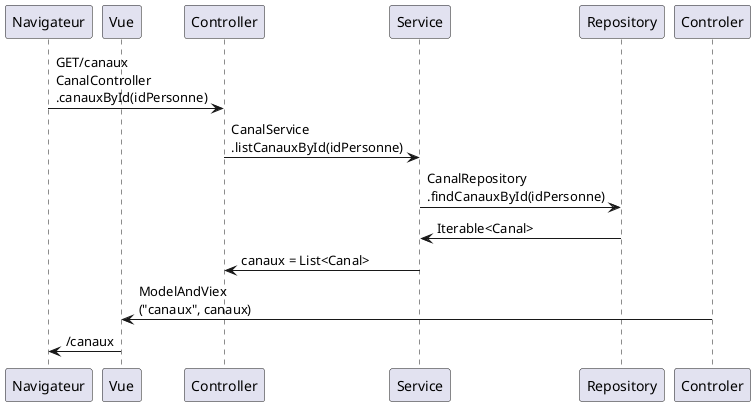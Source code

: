 @startuml
participant Navigateur
participant Vue
Navigateur -> Controller : GET/canaux\nCanalController\n.canauxById(idPersonne)
Controller -> Service : CanalService\n.listCanauxById(idPersonne)
Service -> Repository : CanalRepository\n.findCanauxById(idPersonne)
Repository -> Service : Iterable<Canal>
Service -> Controller : canaux = List<Canal>
Controler -> Vue : ModelAndViex\n("canaux", canaux)
Vue -> Navigateur : /canaux
@enduml
